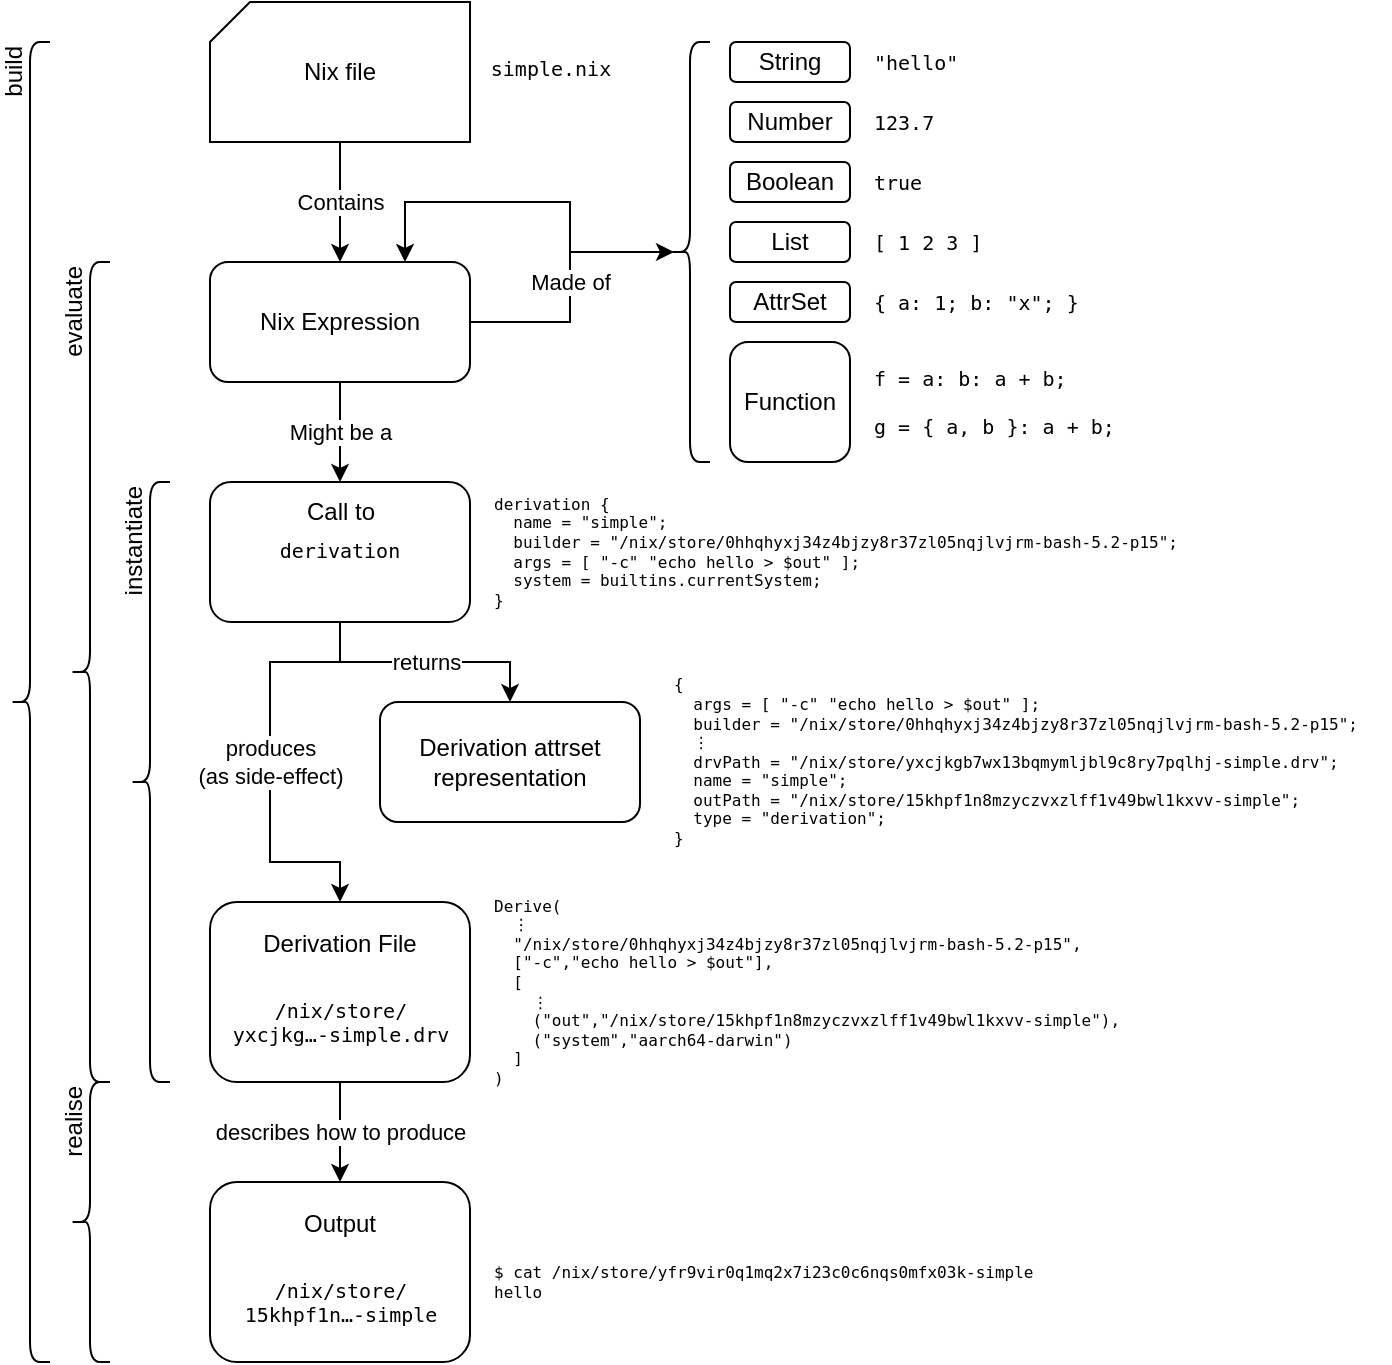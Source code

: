 <mxfile version="22.0.8" type="github">
  <diagram name="Page-1" id="FpZX4IgKNyuzZSpRoqc3">
    <mxGraphModel dx="953" dy="752" grid="1" gridSize="10" guides="1" tooltips="1" connect="1" arrows="1" fold="1" page="1" pageScale="1" pageWidth="850" pageHeight="1100" math="0" shadow="0">
      <root>
        <mxCell id="0" />
        <mxCell id="1" parent="0" />
        <mxCell id="qGX7xCbg2fsCzP7J_7Qd-59" style="edgeStyle=orthogonalEdgeStyle;rounded=0;orthogonalLoop=1;jettySize=auto;html=1;exitX=1;exitY=0.5;exitDx=0;exitDy=0;entryX=0.75;entryY=0;entryDx=0;entryDy=0;" edge="1" parent="1" source="qGX7xCbg2fsCzP7J_7Qd-5" target="qGX7xCbg2fsCzP7J_7Qd-5">
          <mxGeometry relative="1" as="geometry">
            <Array as="points">
              <mxPoint x="390" y="400" />
              <mxPoint x="390" y="340" />
              <mxPoint x="308" y="340" />
            </Array>
          </mxGeometry>
        </mxCell>
        <mxCell id="qGX7xCbg2fsCzP7J_7Qd-5" value="Nix Expression" style="rounded=1;whiteSpace=wrap;html=1;" vertex="1" parent="1">
          <mxGeometry x="210" y="370" width="130" height="60" as="geometry" />
        </mxCell>
        <mxCell id="qGX7xCbg2fsCzP7J_7Qd-6" value="Contains" style="endArrow=classic;html=1;rounded=0;exitX=0.5;exitY=1;exitDx=0;exitDy=0;entryX=0.5;entryY=0;entryDx=0;entryDy=0;exitPerimeter=0;" edge="1" parent="1" source="qGX7xCbg2fsCzP7J_7Qd-65" target="qGX7xCbg2fsCzP7J_7Qd-5">
          <mxGeometry width="50" height="50" relative="1" as="geometry">
            <mxPoint x="275" y="320" as="sourcePoint" />
            <mxPoint x="284" y="480" as="targetPoint" />
            <Array as="points" />
          </mxGeometry>
        </mxCell>
        <mxCell id="qGX7xCbg2fsCzP7J_7Qd-31" value="&lt;div&gt;produces&lt;/div&gt;&lt;div&gt;(as side-effect)&lt;br&gt;&lt;/div&gt;" style="edgeStyle=orthogonalEdgeStyle;rounded=0;orthogonalLoop=1;jettySize=auto;exitX=0.5;exitY=1;exitDx=0;exitDy=0;entryX=0.5;entryY=0;entryDx=0;entryDy=0;html=1;" edge="1" parent="1" source="qGX7xCbg2fsCzP7J_7Qd-52" target="qGX7xCbg2fsCzP7J_7Qd-29">
          <mxGeometry relative="1" as="geometry">
            <Array as="points">
              <mxPoint x="275" y="570" />
              <mxPoint x="240" y="570" />
              <mxPoint x="240" y="670" />
              <mxPoint x="275" y="670" />
            </Array>
          </mxGeometry>
        </mxCell>
        <mxCell id="qGX7xCbg2fsCzP7J_7Qd-26" value="Derivation attrset representation" style="rounded=1;whiteSpace=wrap;html=1;" vertex="1" parent="1">
          <mxGeometry x="295" y="590" width="130" height="60" as="geometry" />
        </mxCell>
        <mxCell id="qGX7xCbg2fsCzP7J_7Qd-28" value="&lt;pre style=&quot;font-size: 8px;&quot;&gt;derivation { &lt;br style=&quot;font-size: 8px;&quot;&gt;  name = &quot;simple&quot;; &lt;br style=&quot;font-size: 8px;&quot;&gt;  builder = &quot;/nix/store/0hhqhyxj34z4bjzy8r37zl05nqjlvjrm-bash-5.2-p15&quot;; &lt;br style=&quot;font-size: 8px;&quot;&gt;  args = [ &quot;-c&quot; &quot;echo hello &amp;gt; $out&quot; ]; &lt;br style=&quot;font-size: 8px;&quot;&gt;  system = builtins.currentSystem; &lt;br style=&quot;font-size: 8px;&quot;&gt;}&lt;br style=&quot;font-size: 8px;&quot;&gt;&lt;/pre&gt;" style="rounded=1;whiteSpace=wrap;html=1;fillColor=none;strokeColor=none;align=left;fontSize=8;" vertex="1" parent="1">
          <mxGeometry x="350" y="485" width="370" height="60" as="geometry" />
        </mxCell>
        <mxCell id="qGX7xCbg2fsCzP7J_7Qd-34" style="edgeStyle=orthogonalEdgeStyle;rounded=0;orthogonalLoop=1;jettySize=auto;html=1;exitX=0.5;exitY=1;exitDx=0;exitDy=0;entryX=0.5;entryY=0;entryDx=0;entryDy=0;" edge="1" parent="1" source="qGX7xCbg2fsCzP7J_7Qd-29" target="qGX7xCbg2fsCzP7J_7Qd-32">
          <mxGeometry relative="1" as="geometry" />
        </mxCell>
        <mxCell id="qGX7xCbg2fsCzP7J_7Qd-35" value="describes how to produce" style="edgeLabel;html=1;align=center;verticalAlign=middle;resizable=0;points=[];" vertex="1" connectable="0" parent="qGX7xCbg2fsCzP7J_7Qd-34">
          <mxGeometry relative="1" as="geometry">
            <mxPoint as="offset" />
          </mxGeometry>
        </mxCell>
        <mxCell id="qGX7xCbg2fsCzP7J_7Qd-36" value="&lt;pre style=&quot;font-size: 8px;&quot;&gt;Derive(&lt;br&gt;  ⋮&lt;br&gt;  &quot;/nix/store/0hhqhyxj34z4bjzy8r37zl05nqjlvjrm-bash-5.2-p15&quot;,&lt;br&gt;  [&quot;-c&quot;,&quot;echo hello &amp;gt; $out&quot;],&lt;br&gt;  [&lt;br&gt;    ⋮  &lt;br&gt;    (&quot;out&quot;,&quot;/nix/store/15khpf1n8mzyczvxzlff1v49bwl1kxvv-simple&quot;),&lt;br&gt;    (&quot;system&quot;,&quot;aarch64-darwin&quot;)&lt;br&gt;  ]&lt;br&gt;)&lt;br style=&quot;font-size: 8px;&quot;&gt;&lt;/pre&gt;" style="rounded=1;whiteSpace=wrap;html=1;fillColor=none;strokeColor=none;align=left;fontSize=8;" vertex="1" parent="1">
          <mxGeometry x="350" y="690" width="330" height="90" as="geometry" />
        </mxCell>
        <mxCell id="qGX7xCbg2fsCzP7J_7Qd-37" value="&lt;pre&gt;$ cat /nix/store/yfr9vir0q1mq2x7i23c0c6nqs0mfx03k-simple&lt;br&gt;hello&lt;/pre&gt;" style="rounded=1;whiteSpace=wrap;html=1;fillColor=none;strokeColor=none;align=left;fontSize=8;" vertex="1" parent="1">
          <mxGeometry x="350" y="850" width="330" height="60" as="geometry" />
        </mxCell>
        <mxCell id="qGX7xCbg2fsCzP7J_7Qd-39" value="Made of" style="edgeStyle=orthogonalEdgeStyle;rounded=0;orthogonalLoop=1;jettySize=auto;html=1;exitX=1;exitY=0.5;exitDx=0;exitDy=0;entryX=0.1;entryY=0.5;entryDx=0;entryDy=0;entryPerimeter=0;" edge="1" parent="1" source="qGX7xCbg2fsCzP7J_7Qd-5" target="qGX7xCbg2fsCzP7J_7Qd-38">
          <mxGeometry x="0.026" relative="1" as="geometry">
            <mxPoint as="offset" />
          </mxGeometry>
        </mxCell>
        <mxCell id="qGX7xCbg2fsCzP7J_7Qd-40" value="" style="group" vertex="1" connectable="0" parent="1">
          <mxGeometry x="440" y="260" width="260" height="210" as="geometry" />
        </mxCell>
        <mxCell id="qGX7xCbg2fsCzP7J_7Qd-7" value="String" style="rounded=1;whiteSpace=wrap;html=1;" vertex="1" parent="qGX7xCbg2fsCzP7J_7Qd-40">
          <mxGeometry x="30" width="60" height="20" as="geometry" />
        </mxCell>
        <mxCell id="qGX7xCbg2fsCzP7J_7Qd-9" value="&lt;div&gt;Boolean&lt;/div&gt;" style="rounded=1;whiteSpace=wrap;html=1;" vertex="1" parent="qGX7xCbg2fsCzP7J_7Qd-40">
          <mxGeometry x="30" y="60" width="60" height="20" as="geometry" />
        </mxCell>
        <mxCell id="qGX7xCbg2fsCzP7J_7Qd-10" value="Function" style="rounded=1;whiteSpace=wrap;html=1;" vertex="1" parent="qGX7xCbg2fsCzP7J_7Qd-40">
          <mxGeometry x="30" y="150" width="60" height="60" as="geometry" />
        </mxCell>
        <mxCell id="qGX7xCbg2fsCzP7J_7Qd-11" value="Number" style="rounded=1;whiteSpace=wrap;html=1;" vertex="1" parent="qGX7xCbg2fsCzP7J_7Qd-40">
          <mxGeometry x="30" y="30" width="60" height="20" as="geometry" />
        </mxCell>
        <mxCell id="qGX7xCbg2fsCzP7J_7Qd-12" value="List" style="rounded=1;whiteSpace=wrap;html=1;" vertex="1" parent="qGX7xCbg2fsCzP7J_7Qd-40">
          <mxGeometry x="30" y="90" width="60" height="20" as="geometry" />
        </mxCell>
        <mxCell id="qGX7xCbg2fsCzP7J_7Qd-13" value="AttrSet" style="rounded=1;whiteSpace=wrap;html=1;" vertex="1" parent="qGX7xCbg2fsCzP7J_7Qd-40">
          <mxGeometry x="30" y="120" width="60" height="20" as="geometry" />
        </mxCell>
        <mxCell id="qGX7xCbg2fsCzP7J_7Qd-17" value="&lt;pre style=&quot;font-size: 10px;&quot;&gt;&quot;hello&quot;&lt;/pre&gt;" style="rounded=1;whiteSpace=wrap;html=1;fillColor=none;strokeColor=none;align=left;" vertex="1" parent="qGX7xCbg2fsCzP7J_7Qd-40">
          <mxGeometry x="100" width="160" height="20" as="geometry" />
        </mxCell>
        <mxCell id="qGX7xCbg2fsCzP7J_7Qd-18" value="&lt;pre style=&quot;font-size: 10px;&quot;&gt;123.7&lt;/pre&gt;" style="rounded=1;whiteSpace=wrap;html=1;fillColor=none;strokeColor=none;align=left;" vertex="1" parent="qGX7xCbg2fsCzP7J_7Qd-40">
          <mxGeometry x="100" y="30" width="160" height="20" as="geometry" />
        </mxCell>
        <mxCell id="qGX7xCbg2fsCzP7J_7Qd-19" value="&lt;pre style=&quot;font-size: 10px;&quot;&gt;true&lt;/pre&gt;" style="rounded=1;whiteSpace=wrap;html=1;fillColor=none;strokeColor=none;align=left;" vertex="1" parent="qGX7xCbg2fsCzP7J_7Qd-40">
          <mxGeometry x="100" y="60" width="160" height="20" as="geometry" />
        </mxCell>
        <mxCell id="qGX7xCbg2fsCzP7J_7Qd-20" value="&lt;pre style=&quot;font-size: 10px;&quot;&gt;[ 1 2 3 ]&lt;/pre&gt;" style="rounded=1;whiteSpace=wrap;html=1;fillColor=none;strokeColor=none;align=left;" vertex="1" parent="qGX7xCbg2fsCzP7J_7Qd-40">
          <mxGeometry x="100" y="90" width="160" height="20" as="geometry" />
        </mxCell>
        <mxCell id="qGX7xCbg2fsCzP7J_7Qd-21" value="&lt;pre style=&quot;font-size: 10px;&quot;&gt;{ a: 1; b: &quot;x&quot;; } &lt;/pre&gt;" style="rounded=1;whiteSpace=wrap;html=1;fillColor=none;strokeColor=none;align=left;" vertex="1" parent="qGX7xCbg2fsCzP7J_7Qd-40">
          <mxGeometry x="100" y="120" width="160" height="20" as="geometry" />
        </mxCell>
        <mxCell id="qGX7xCbg2fsCzP7J_7Qd-24" value="&lt;pre style=&quot;font-size: 10px;&quot;&gt;&lt;font style=&quot;font-size: 10px;&quot;&gt;f = a: b: a + b;&lt;br&gt;&lt;br&gt;g = { a, b }: a + b;&lt;br&gt;&lt;/font&gt;&lt;/pre&gt;" style="rounded=1;whiteSpace=wrap;html=1;fillColor=none;strokeColor=none;align=left;" vertex="1" parent="qGX7xCbg2fsCzP7J_7Qd-40">
          <mxGeometry x="100" y="150" width="160" height="60" as="geometry" />
        </mxCell>
        <mxCell id="qGX7xCbg2fsCzP7J_7Qd-38" value="" style="shape=curlyBracket;whiteSpace=wrap;html=1;rounded=1;labelPosition=left;verticalLabelPosition=middle;align=right;verticalAlign=middle;" vertex="1" parent="qGX7xCbg2fsCzP7J_7Qd-40">
          <mxGeometry width="20" height="210" as="geometry" />
        </mxCell>
        <mxCell id="qGX7xCbg2fsCzP7J_7Qd-44" value="" style="group" vertex="1" connectable="0" parent="1">
          <mxGeometry x="210" y="690" width="130" height="90" as="geometry" />
        </mxCell>
        <mxCell id="qGX7xCbg2fsCzP7J_7Qd-29" value="Derivation File" style="rounded=1;whiteSpace=wrap;html=1;fontSize=12;spacingTop=-48;" vertex="1" parent="qGX7xCbg2fsCzP7J_7Qd-44">
          <mxGeometry width="130" height="90" as="geometry" />
        </mxCell>
        <mxCell id="qGX7xCbg2fsCzP7J_7Qd-41" value="&lt;pre style=&quot;font-size: 10px;&quot;&gt;/nix/store/&lt;br style=&quot;font-size: 10px;&quot;&gt;yxcjkg…-simple.drv&lt;/pre&gt;" style="text;html=1;align=center;verticalAlign=middle;resizable=0;points=[];autosize=1;strokeColor=none;fillColor=none;" vertex="1" parent="qGX7xCbg2fsCzP7J_7Qd-44">
          <mxGeometry y="30" width="130" height="60" as="geometry" />
        </mxCell>
        <mxCell id="qGX7xCbg2fsCzP7J_7Qd-45" value="" style="group" vertex="1" connectable="0" parent="1">
          <mxGeometry x="210" y="830" width="130" height="90" as="geometry" />
        </mxCell>
        <mxCell id="qGX7xCbg2fsCzP7J_7Qd-32" value="Output" style="rounded=1;whiteSpace=wrap;html=1;fontSize=12;spacingTop=-48;labelPosition=center;verticalLabelPosition=middle;align=center;verticalAlign=middle;spacing=0;" vertex="1" parent="qGX7xCbg2fsCzP7J_7Qd-45">
          <mxGeometry width="130" height="90" as="geometry" />
        </mxCell>
        <mxCell id="qGX7xCbg2fsCzP7J_7Qd-43" value="&lt;div style=&quot;font-size: 10px;&quot;&gt;&lt;pre style=&quot;font-size: 10px;&quot;&gt;/nix/store/&lt;br style=&quot;font-size: 10px;&quot;&gt;15khpf1n…-simple&lt;/pre&gt;&lt;/div&gt;" style="text;html=1;align=center;verticalAlign=middle;resizable=0;points=[];autosize=1;strokeColor=none;fillColor=none;" vertex="1" parent="qGX7xCbg2fsCzP7J_7Qd-45">
          <mxGeometry x="5" y="30" width="120" height="60" as="geometry" />
        </mxCell>
        <mxCell id="qGX7xCbg2fsCzP7J_7Qd-46" value="build" style="shape=curlyBracket;whiteSpace=wrap;html=1;rounded=1;labelPosition=left;verticalLabelPosition=middle;align=right;verticalAlign=middle;horizontal=0;spacingTop=24;" vertex="1" parent="1">
          <mxGeometry x="110" y="260" width="20" height="660" as="geometry" />
        </mxCell>
        <mxCell id="qGX7xCbg2fsCzP7J_7Qd-48" value="evaluate" style="shape=curlyBracket;whiteSpace=wrap;html=1;rounded=1;labelPosition=left;verticalLabelPosition=middle;align=right;verticalAlign=middle;horizontal=0;spacingTop=24;" vertex="1" parent="1">
          <mxGeometry x="140" y="370" width="20" height="410" as="geometry" />
        </mxCell>
        <mxCell id="qGX7xCbg2fsCzP7J_7Qd-56" value="returns" style="edgeStyle=orthogonalEdgeStyle;rounded=0;orthogonalLoop=1;jettySize=auto;html=1;exitX=0.5;exitY=1;exitDx=0;exitDy=0;entryX=0.5;entryY=0;entryDx=0;entryDy=0;" edge="1" parent="1" source="qGX7xCbg2fsCzP7J_7Qd-52" target="qGX7xCbg2fsCzP7J_7Qd-26">
          <mxGeometry relative="1" as="geometry" />
        </mxCell>
        <mxCell id="qGX7xCbg2fsCzP7J_7Qd-52" value="&lt;pre style=&quot;font-size: 11px;&quot;&gt;&lt;font style=&quot;font-size: 10px;&quot;&gt;derivation&lt;/font&gt;&lt;/pre&gt;" style="rounded=1;whiteSpace=wrap;html=1;spacingTop=-2;" vertex="1" parent="1">
          <mxGeometry x="210" y="480" width="130" height="70" as="geometry" />
        </mxCell>
        <mxCell id="qGX7xCbg2fsCzP7J_7Qd-53" value="Might be a" style="edgeStyle=orthogonalEdgeStyle;rounded=0;orthogonalLoop=1;jettySize=auto;html=1;exitX=0.5;exitY=1;exitDx=0;exitDy=0;entryX=0.5;entryY=0;entryDx=0;entryDy=0;" edge="1" parent="1" source="qGX7xCbg2fsCzP7J_7Qd-5" target="qGX7xCbg2fsCzP7J_7Qd-52">
          <mxGeometry relative="1" as="geometry">
            <mxPoint x="290" y="460" as="targetPoint" />
          </mxGeometry>
        </mxCell>
        <mxCell id="qGX7xCbg2fsCzP7J_7Qd-54" value="Call to" style="text;html=1;align=center;verticalAlign=middle;resizable=0;points=[];autosize=1;strokeColor=none;fillColor=none;" vertex="1" parent="1">
          <mxGeometry x="245" y="480" width="60" height="30" as="geometry" />
        </mxCell>
        <mxCell id="qGX7xCbg2fsCzP7J_7Qd-60" value="&lt;pre style=&quot;font-size: 8px;&quot;&gt;{ &lt;br&gt;  args = [ &quot;-c&quot; &quot;echo hello &amp;gt; $out&quot; ];&lt;br&gt;  builder = &quot;/nix/store/0hhqhyxj34z4bjzy8r37zl05nqjlvjrm-bash-5.2-p15&quot;;&lt;br&gt;  ⋮&lt;br&gt;  drvPath = &quot;/nix/store/yxcjkgb7wx13bqmymljbl9c8ry7pqlhj-simple.drv&quot;; &lt;br&gt;  name = &quot;simple&quot;;&lt;br&gt;  outPath = &quot;/nix/store/15khpf1n8mzyczvxzlff1v49bwl1kxvv-simple&quot;;&lt;br&gt;  type = &quot;derivation&quot;;&lt;br&gt;}&lt;br style=&quot;font-size: 8px;&quot;&gt;&lt;/pre&gt;" style="rounded=1;whiteSpace=wrap;html=1;fillColor=none;strokeColor=none;align=left;fontSize=8;" vertex="1" parent="1">
          <mxGeometry x="440" y="590" width="360" height="60" as="geometry" />
        </mxCell>
        <mxCell id="qGX7xCbg2fsCzP7J_7Qd-62" value="realise" style="shape=curlyBracket;whiteSpace=wrap;html=1;rounded=1;labelPosition=left;verticalLabelPosition=middle;align=right;verticalAlign=middle;horizontal=0;spacingTop=24;" vertex="1" parent="1">
          <mxGeometry x="140" y="780" width="20" height="140" as="geometry" />
        </mxCell>
        <mxCell id="qGX7xCbg2fsCzP7J_7Qd-63" value="instantiate" style="shape=curlyBracket;whiteSpace=wrap;html=1;rounded=1;labelPosition=left;verticalLabelPosition=middle;align=right;verticalAlign=middle;horizontal=0;spacingTop=24;size=0.5;" vertex="1" parent="1">
          <mxGeometry x="170" y="480" width="20" height="300" as="geometry" />
        </mxCell>
        <mxCell id="qGX7xCbg2fsCzP7J_7Qd-65" value="Nix file" style="shape=card;whiteSpace=wrap;html=1;size=20;" vertex="1" parent="1">
          <mxGeometry x="210" y="240" width="130" height="70" as="geometry" />
        </mxCell>
        <mxCell id="qGX7xCbg2fsCzP7J_7Qd-66" value="&lt;pre style=&quot;font-size: 10px;&quot;&gt;simple.nix&lt;/pre&gt;" style="text;html=1;align=center;verticalAlign=middle;resizable=0;points=[];autosize=1;strokeColor=none;fillColor=none;" vertex="1" parent="1">
          <mxGeometry x="340" y="248" width="80" height="50" as="geometry" />
        </mxCell>
      </root>
    </mxGraphModel>
  </diagram>
</mxfile>
